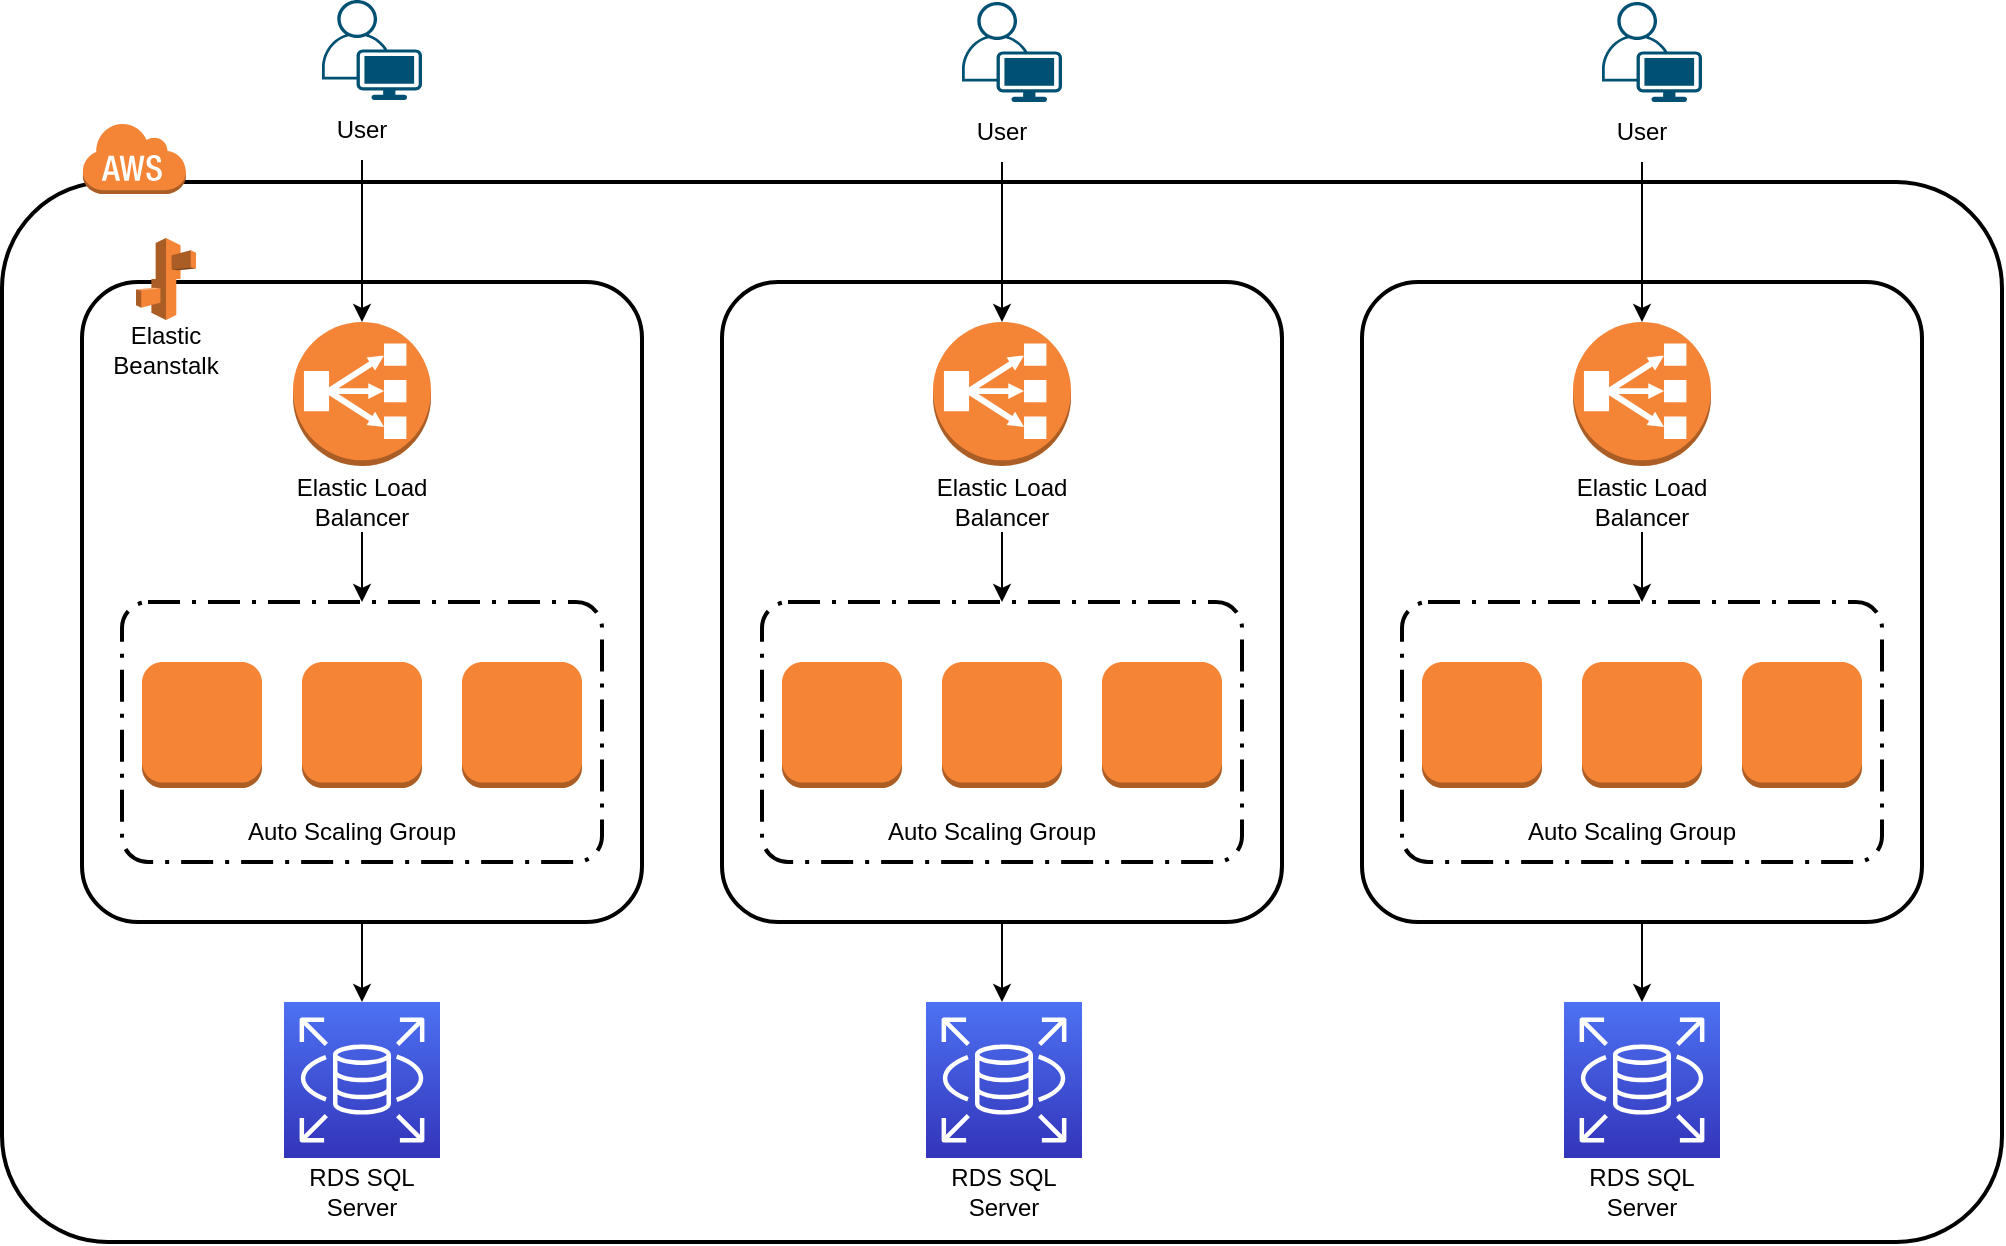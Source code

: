 <mxfile version="20.8.20" type="github"><diagram name="Page-1" id="CPpZzWBiEkZ7hRYgQkvV"><mxGraphModel dx="1674" dy="1896" grid="1" gridSize="10" guides="1" tooltips="1" connect="1" arrows="1" fold="1" page="1" pageScale="1" pageWidth="850" pageHeight="1100" math="0" shadow="0"><root><mxCell id="0"/><mxCell id="1" parent="0"/><mxCell id="5eavc-3VvFE7wKWaDWgl-7" value="" style="rounded=1;arcSize=10;dashed=0;fillColor=none;gradientColor=none;strokeWidth=2;" parent="1" vertex="1"><mxGeometry x="40" y="-50" width="1000" height="530" as="geometry"/></mxCell><mxCell id="5eavc-3VvFE7wKWaDWgl-65" value="" style="edgeStyle=orthogonalEdgeStyle;rounded=0;orthogonalLoop=1;jettySize=auto;html=1;" parent="1" source="5eavc-3VvFE7wKWaDWgl-9" target="5eavc-3VvFE7wKWaDWgl-28" edge="1"><mxGeometry relative="1" as="geometry"/></mxCell><mxCell id="5eavc-3VvFE7wKWaDWgl-9" value="" style="rounded=1;arcSize=10;dashed=0;fillColor=none;gradientColor=none;strokeWidth=2;" parent="1" vertex="1"><mxGeometry x="80" width="280" height="320" as="geometry"/></mxCell><mxCell id="5eavc-3VvFE7wKWaDWgl-8" value="" style="dashed=0;html=1;shape=mxgraph.aws3.cloud;fillColor=#F58536;gradientColor=none;dashed=0;" parent="1" vertex="1"><mxGeometry x="80" y="-80" width="52" height="36" as="geometry"/></mxCell><mxCell id="5eavc-3VvFE7wKWaDWgl-21" value="" style="group" parent="1" vertex="1" connectable="0"><mxGeometry x="180" y="20" width="80" height="105" as="geometry"/></mxCell><mxCell id="5eavc-3VvFE7wKWaDWgl-16" value="" style="outlineConnect=0;dashed=0;verticalLabelPosition=bottom;verticalAlign=top;align=center;html=1;shape=mxgraph.aws3.classic_load_balancer;fillColor=#F58536;gradientColor=none;" parent="5eavc-3VvFE7wKWaDWgl-21" vertex="1"><mxGeometry x="5.5" width="69" height="72" as="geometry"/></mxCell><mxCell id="5eavc-3VvFE7wKWaDWgl-20" value="Elastic Load Balancer" style="text;html=1;strokeColor=none;fillColor=none;align=center;verticalAlign=middle;whiteSpace=wrap;rounded=0;" parent="5eavc-3VvFE7wKWaDWgl-21" vertex="1"><mxGeometry y="75" width="80" height="30" as="geometry"/></mxCell><mxCell id="5eavc-3VvFE7wKWaDWgl-23" value="" style="group" parent="1" vertex="1" connectable="0"><mxGeometry x="100" y="160" width="240" height="130" as="geometry"/></mxCell><mxCell id="5eavc-3VvFE7wKWaDWgl-11" value="" style="rounded=1;arcSize=10;dashed=1;fillColor=none;gradientColor=none;dashPattern=8 3 1 3;strokeWidth=2;" parent="5eavc-3VvFE7wKWaDWgl-23" vertex="1"><mxGeometry width="240" height="130" as="geometry"/></mxCell><mxCell id="5eavc-3VvFE7wKWaDWgl-24" value="" style="group" parent="5eavc-3VvFE7wKWaDWgl-23" vertex="1" connectable="0"><mxGeometry x="10" y="30" width="210" height="100" as="geometry"/></mxCell><mxCell id="5eavc-3VvFE7wKWaDWgl-17" value="" style="outlineConnect=0;dashed=0;verticalLabelPosition=bottom;verticalAlign=top;align=center;html=1;shape=mxgraph.aws3.instance;fillColor=#F58534;gradientColor=none;" parent="5eavc-3VvFE7wKWaDWgl-24" vertex="1"><mxGeometry width="60" height="63" as="geometry"/></mxCell><mxCell id="5eavc-3VvFE7wKWaDWgl-22" value="Auto Scaling Group" style="text;html=1;strokeColor=none;fillColor=none;align=center;verticalAlign=middle;whiteSpace=wrap;rounded=0;" parent="5eavc-3VvFE7wKWaDWgl-24" vertex="1"><mxGeometry x="45" y="70" width="120" height="30" as="geometry"/></mxCell><mxCell id="5eavc-3VvFE7wKWaDWgl-19" value="" style="outlineConnect=0;dashed=0;verticalLabelPosition=bottom;verticalAlign=top;align=center;html=1;shape=mxgraph.aws3.instance;fillColor=#F58534;gradientColor=none;" parent="5eavc-3VvFE7wKWaDWgl-23" vertex="1"><mxGeometry x="170" y="30" width="60" height="63" as="geometry"/></mxCell><mxCell id="5eavc-3VvFE7wKWaDWgl-18" value="" style="outlineConnect=0;dashed=0;verticalLabelPosition=bottom;verticalAlign=top;align=center;html=1;shape=mxgraph.aws3.instance;fillColor=#F58534;gradientColor=none;" parent="5eavc-3VvFE7wKWaDWgl-23" vertex="1"><mxGeometry x="90" y="30" width="60" height="63" as="geometry"/></mxCell><mxCell id="5eavc-3VvFE7wKWaDWgl-30" value="" style="group" parent="1" vertex="1" connectable="0"><mxGeometry x="181" y="360" width="78" height="110" as="geometry"/></mxCell><mxCell id="5eavc-3VvFE7wKWaDWgl-28" value="" style="sketch=0;points=[[0,0,0],[0.25,0,0],[0.5,0,0],[0.75,0,0],[1,0,0],[0,1,0],[0.25,1,0],[0.5,1,0],[0.75,1,0],[1,1,0],[0,0.25,0],[0,0.5,0],[0,0.75,0],[1,0.25,0],[1,0.5,0],[1,0.75,0]];outlineConnect=0;fontColor=#232F3E;gradientColor=#4D72F3;gradientDirection=north;fillColor=#3334B9;strokeColor=#ffffff;dashed=0;verticalLabelPosition=bottom;verticalAlign=top;align=center;html=1;fontSize=12;fontStyle=0;aspect=fixed;shape=mxgraph.aws4.resourceIcon;resIcon=mxgraph.aws4.rds;" parent="5eavc-3VvFE7wKWaDWgl-30" vertex="1"><mxGeometry width="78" height="78" as="geometry"/></mxCell><mxCell id="5eavc-3VvFE7wKWaDWgl-29" value="RDS SQL Server" style="text;html=1;strokeColor=none;fillColor=none;align=center;verticalAlign=middle;whiteSpace=wrap;rounded=0;" parent="5eavc-3VvFE7wKWaDWgl-30" vertex="1"><mxGeometry x="9" y="80" width="60" height="30" as="geometry"/></mxCell><mxCell id="5eavc-3VvFE7wKWaDWgl-32" value="" style="group" parent="1" vertex="1" connectable="0"><mxGeometry x="190" y="-141" width="60" height="80" as="geometry"/></mxCell><mxCell id="5eavc-3VvFE7wKWaDWgl-5" value="" style="points=[[0.35,0,0],[0.98,0.51,0],[1,0.71,0],[0.67,1,0],[0,0.795,0],[0,0.65,0]];verticalLabelPosition=bottom;sketch=0;html=1;verticalAlign=top;aspect=fixed;align=center;pointerEvents=1;shape=mxgraph.cisco19.user;fillColor=#005073;strokeColor=none;" parent="5eavc-3VvFE7wKWaDWgl-32" vertex="1"><mxGeometry x="10" width="50" height="50" as="geometry"/></mxCell><mxCell id="5eavc-3VvFE7wKWaDWgl-31" value="User" style="text;html=1;strokeColor=none;fillColor=none;align=center;verticalAlign=middle;whiteSpace=wrap;rounded=0;" parent="5eavc-3VvFE7wKWaDWgl-32" vertex="1"><mxGeometry y="50" width="60" height="30" as="geometry"/></mxCell><mxCell id="5eavc-3VvFE7wKWaDWgl-33" value="" style="edgeStyle=orthogonalEdgeStyle;rounded=0;orthogonalLoop=1;jettySize=auto;html=1;" parent="1" source="5eavc-3VvFE7wKWaDWgl-31" target="5eavc-3VvFE7wKWaDWgl-16" edge="1"><mxGeometry relative="1" as="geometry"/></mxCell><mxCell id="5eavc-3VvFE7wKWaDWgl-35" value="" style="group" parent="1" vertex="1" connectable="0"><mxGeometry x="107" y="-22" width="60" height="71" as="geometry"/></mxCell><mxCell id="5eavc-3VvFE7wKWaDWgl-10" value="" style="dashed=0;html=1;shape=mxgraph.aws3.elastic_beanstalk;fillColor=#F58536;gradientColor=none;dashed=0;" parent="5eavc-3VvFE7wKWaDWgl-35" vertex="1"><mxGeometry width="30" height="41" as="geometry"/></mxCell><mxCell id="5eavc-3VvFE7wKWaDWgl-34" value="Elastic Beanstalk" style="text;html=1;strokeColor=none;fillColor=none;align=center;verticalAlign=middle;whiteSpace=wrap;rounded=0;" parent="5eavc-3VvFE7wKWaDWgl-35" vertex="1"><mxGeometry x="-15" y="41" width="60" height="30" as="geometry"/></mxCell><mxCell id="5eavc-3VvFE7wKWaDWgl-64" value="" style="edgeStyle=orthogonalEdgeStyle;rounded=0;orthogonalLoop=1;jettySize=auto;html=1;" parent="1" source="5eavc-3VvFE7wKWaDWgl-38" edge="1"><mxGeometry relative="1" as="geometry"><mxPoint x="540" y="360" as="targetPoint"/></mxGeometry></mxCell><mxCell id="5eavc-3VvFE7wKWaDWgl-38" value="" style="rounded=1;arcSize=10;dashed=0;fillColor=none;gradientColor=none;strokeWidth=2;" parent="1" vertex="1"><mxGeometry x="400" width="280" height="320" as="geometry"/></mxCell><mxCell id="5eavc-3VvFE7wKWaDWgl-39" value="" style="group" parent="1" vertex="1" connectable="0"><mxGeometry x="500" y="20" width="80" height="105" as="geometry"/></mxCell><mxCell id="5eavc-3VvFE7wKWaDWgl-40" value="" style="outlineConnect=0;dashed=0;verticalLabelPosition=bottom;verticalAlign=top;align=center;html=1;shape=mxgraph.aws3.classic_load_balancer;fillColor=#F58536;gradientColor=none;" parent="5eavc-3VvFE7wKWaDWgl-39" vertex="1"><mxGeometry x="5.5" width="69" height="72" as="geometry"/></mxCell><mxCell id="5eavc-3VvFE7wKWaDWgl-41" value="Elastic Load Balancer" style="text;html=1;strokeColor=none;fillColor=none;align=center;verticalAlign=middle;whiteSpace=wrap;rounded=0;" parent="5eavc-3VvFE7wKWaDWgl-39" vertex="1"><mxGeometry y="75" width="80" height="30" as="geometry"/></mxCell><mxCell id="5eavc-3VvFE7wKWaDWgl-42" value="" style="group" parent="1" vertex="1" connectable="0"><mxGeometry x="420" y="160" width="240" height="130" as="geometry"/></mxCell><mxCell id="5eavc-3VvFE7wKWaDWgl-43" value="" style="rounded=1;arcSize=10;dashed=1;fillColor=none;gradientColor=none;dashPattern=8 3 1 3;strokeWidth=2;" parent="5eavc-3VvFE7wKWaDWgl-42" vertex="1"><mxGeometry width="240" height="130" as="geometry"/></mxCell><mxCell id="5eavc-3VvFE7wKWaDWgl-44" value="" style="group" parent="5eavc-3VvFE7wKWaDWgl-42" vertex="1" connectable="0"><mxGeometry x="10" y="30" width="210" height="100" as="geometry"/></mxCell><mxCell id="5eavc-3VvFE7wKWaDWgl-45" value="" style="outlineConnect=0;dashed=0;verticalLabelPosition=bottom;verticalAlign=top;align=center;html=1;shape=mxgraph.aws3.instance;fillColor=#F58534;gradientColor=none;" parent="5eavc-3VvFE7wKWaDWgl-44" vertex="1"><mxGeometry width="60" height="63" as="geometry"/></mxCell><mxCell id="5eavc-3VvFE7wKWaDWgl-46" value="Auto Scaling Group" style="text;html=1;strokeColor=none;fillColor=none;align=center;verticalAlign=middle;whiteSpace=wrap;rounded=0;" parent="5eavc-3VvFE7wKWaDWgl-44" vertex="1"><mxGeometry x="45" y="70" width="120" height="30" as="geometry"/></mxCell><mxCell id="5eavc-3VvFE7wKWaDWgl-47" value="" style="outlineConnect=0;dashed=0;verticalLabelPosition=bottom;verticalAlign=top;align=center;html=1;shape=mxgraph.aws3.instance;fillColor=#F58534;gradientColor=none;" parent="5eavc-3VvFE7wKWaDWgl-42" vertex="1"><mxGeometry x="170" y="30" width="60" height="63" as="geometry"/></mxCell><mxCell id="5eavc-3VvFE7wKWaDWgl-48" value="" style="outlineConnect=0;dashed=0;verticalLabelPosition=bottom;verticalAlign=top;align=center;html=1;shape=mxgraph.aws3.instance;fillColor=#F58534;gradientColor=none;" parent="5eavc-3VvFE7wKWaDWgl-42" vertex="1"><mxGeometry x="90" y="30" width="60" height="63" as="geometry"/></mxCell><mxCell id="5eavc-3VvFE7wKWaDWgl-63" value="" style="edgeStyle=orthogonalEdgeStyle;rounded=0;orthogonalLoop=1;jettySize=auto;html=1;" parent="1" source="5eavc-3VvFE7wKWaDWgl-51" edge="1"><mxGeometry relative="1" as="geometry"><mxPoint x="860" y="360" as="targetPoint"/></mxGeometry></mxCell><mxCell id="5eavc-3VvFE7wKWaDWgl-51" value="" style="rounded=1;arcSize=10;dashed=0;fillColor=none;gradientColor=none;strokeWidth=2;" parent="1" vertex="1"><mxGeometry x="720" width="280" height="320" as="geometry"/></mxCell><mxCell id="5eavc-3VvFE7wKWaDWgl-52" value="" style="group" parent="1" vertex="1" connectable="0"><mxGeometry x="820" y="20" width="80" height="105" as="geometry"/></mxCell><mxCell id="5eavc-3VvFE7wKWaDWgl-53" value="" style="outlineConnect=0;dashed=0;verticalLabelPosition=bottom;verticalAlign=top;align=center;html=1;shape=mxgraph.aws3.classic_load_balancer;fillColor=#F58536;gradientColor=none;" parent="5eavc-3VvFE7wKWaDWgl-52" vertex="1"><mxGeometry x="5.5" width="69" height="72" as="geometry"/></mxCell><mxCell id="5eavc-3VvFE7wKWaDWgl-54" value="Elastic Load Balancer" style="text;html=1;strokeColor=none;fillColor=none;align=center;verticalAlign=middle;whiteSpace=wrap;rounded=0;" parent="5eavc-3VvFE7wKWaDWgl-52" vertex="1"><mxGeometry y="75" width="80" height="30" as="geometry"/></mxCell><mxCell id="5eavc-3VvFE7wKWaDWgl-55" value="" style="group" parent="1" vertex="1" connectable="0"><mxGeometry x="740" y="160" width="240" height="130" as="geometry"/></mxCell><mxCell id="5eavc-3VvFE7wKWaDWgl-56" value="" style="rounded=1;arcSize=10;dashed=1;fillColor=none;gradientColor=none;dashPattern=8 3 1 3;strokeWidth=2;" parent="5eavc-3VvFE7wKWaDWgl-55" vertex="1"><mxGeometry width="240" height="130" as="geometry"/></mxCell><mxCell id="5eavc-3VvFE7wKWaDWgl-57" value="" style="group" parent="5eavc-3VvFE7wKWaDWgl-55" vertex="1" connectable="0"><mxGeometry x="10" y="30" width="210" height="100" as="geometry"/></mxCell><mxCell id="5eavc-3VvFE7wKWaDWgl-58" value="" style="outlineConnect=0;dashed=0;verticalLabelPosition=bottom;verticalAlign=top;align=center;html=1;shape=mxgraph.aws3.instance;fillColor=#F58534;gradientColor=none;" parent="5eavc-3VvFE7wKWaDWgl-57" vertex="1"><mxGeometry width="60" height="63" as="geometry"/></mxCell><mxCell id="5eavc-3VvFE7wKWaDWgl-59" value="Auto Scaling Group" style="text;html=1;strokeColor=none;fillColor=none;align=center;verticalAlign=middle;whiteSpace=wrap;rounded=0;" parent="5eavc-3VvFE7wKWaDWgl-57" vertex="1"><mxGeometry x="45" y="70" width="120" height="30" as="geometry"/></mxCell><mxCell id="5eavc-3VvFE7wKWaDWgl-60" value="" style="outlineConnect=0;dashed=0;verticalLabelPosition=bottom;verticalAlign=top;align=center;html=1;shape=mxgraph.aws3.instance;fillColor=#F58534;gradientColor=none;" parent="5eavc-3VvFE7wKWaDWgl-55" vertex="1"><mxGeometry x="170" y="30" width="60" height="63" as="geometry"/></mxCell><mxCell id="5eavc-3VvFE7wKWaDWgl-61" value="" style="outlineConnect=0;dashed=0;verticalLabelPosition=bottom;verticalAlign=top;align=center;html=1;shape=mxgraph.aws3.instance;fillColor=#F58534;gradientColor=none;" parent="5eavc-3VvFE7wKWaDWgl-55" vertex="1"><mxGeometry x="90" y="30" width="60" height="63" as="geometry"/></mxCell><mxCell id="5eavc-3VvFE7wKWaDWgl-66" value="" style="group" parent="1" vertex="1" connectable="0"><mxGeometry x="502" y="360" width="78" height="110" as="geometry"/></mxCell><mxCell id="5eavc-3VvFE7wKWaDWgl-67" value="" style="sketch=0;points=[[0,0,0],[0.25,0,0],[0.5,0,0],[0.75,0,0],[1,0,0],[0,1,0],[0.25,1,0],[0.5,1,0],[0.75,1,0],[1,1,0],[0,0.25,0],[0,0.5,0],[0,0.75,0],[1,0.25,0],[1,0.5,0],[1,0.75,0]];outlineConnect=0;fontColor=#232F3E;gradientColor=#4D72F3;gradientDirection=north;fillColor=#3334B9;strokeColor=#ffffff;dashed=0;verticalLabelPosition=bottom;verticalAlign=top;align=center;html=1;fontSize=12;fontStyle=0;aspect=fixed;shape=mxgraph.aws4.resourceIcon;resIcon=mxgraph.aws4.rds;" parent="5eavc-3VvFE7wKWaDWgl-66" vertex="1"><mxGeometry width="78" height="78" as="geometry"/></mxCell><mxCell id="5eavc-3VvFE7wKWaDWgl-68" value="RDS SQL Server" style="text;html=1;strokeColor=none;fillColor=none;align=center;verticalAlign=middle;whiteSpace=wrap;rounded=0;" parent="5eavc-3VvFE7wKWaDWgl-66" vertex="1"><mxGeometry x="9" y="80" width="60" height="30" as="geometry"/></mxCell><mxCell id="5eavc-3VvFE7wKWaDWgl-69" value="" style="group" parent="1" vertex="1" connectable="0"><mxGeometry x="821" y="360" width="78" height="110" as="geometry"/></mxCell><mxCell id="5eavc-3VvFE7wKWaDWgl-70" value="" style="sketch=0;points=[[0,0,0],[0.25,0,0],[0.5,0,0],[0.75,0,0],[1,0,0],[0,1,0],[0.25,1,0],[0.5,1,0],[0.75,1,0],[1,1,0],[0,0.25,0],[0,0.5,0],[0,0.75,0],[1,0.25,0],[1,0.5,0],[1,0.75,0]];outlineConnect=0;fontColor=#232F3E;gradientColor=#4D72F3;gradientDirection=north;fillColor=#3334B9;strokeColor=#ffffff;dashed=0;verticalLabelPosition=bottom;verticalAlign=top;align=center;html=1;fontSize=12;fontStyle=0;aspect=fixed;shape=mxgraph.aws4.resourceIcon;resIcon=mxgraph.aws4.rds;" parent="5eavc-3VvFE7wKWaDWgl-69" vertex="1"><mxGeometry width="78" height="78" as="geometry"/></mxCell><mxCell id="5eavc-3VvFE7wKWaDWgl-71" value="RDS SQL Server" style="text;html=1;strokeColor=none;fillColor=none;align=center;verticalAlign=middle;whiteSpace=wrap;rounded=0;" parent="5eavc-3VvFE7wKWaDWgl-69" vertex="1"><mxGeometry x="9" y="80" width="60" height="30" as="geometry"/></mxCell><mxCell id="5eavc-3VvFE7wKWaDWgl-72" value="" style="edgeStyle=orthogonalEdgeStyle;rounded=0;orthogonalLoop=1;jettySize=auto;html=1;" parent="1" source="5eavc-3VvFE7wKWaDWgl-54" edge="1"><mxGeometry relative="1" as="geometry"><mxPoint x="860" y="160" as="targetPoint"/></mxGeometry></mxCell><mxCell id="5eavc-3VvFE7wKWaDWgl-73" value="" style="edgeStyle=orthogonalEdgeStyle;rounded=0;orthogonalLoop=1;jettySize=auto;html=1;" parent="1" source="5eavc-3VvFE7wKWaDWgl-41" edge="1"><mxGeometry relative="1" as="geometry"><mxPoint x="540" y="160" as="targetPoint"/></mxGeometry></mxCell><mxCell id="5eavc-3VvFE7wKWaDWgl-74" value="" style="edgeStyle=orthogonalEdgeStyle;rounded=0;orthogonalLoop=1;jettySize=auto;html=1;" parent="1" source="5eavc-3VvFE7wKWaDWgl-20" edge="1"><mxGeometry relative="1" as="geometry"><mxPoint x="220" y="160" as="targetPoint"/></mxGeometry></mxCell><mxCell id="5eavc-3VvFE7wKWaDWgl-75" value="" style="group" parent="1" vertex="1" connectable="0"><mxGeometry x="510" y="-140" width="60" height="80" as="geometry"/></mxCell><mxCell id="5eavc-3VvFE7wKWaDWgl-76" value="" style="points=[[0.35,0,0],[0.98,0.51,0],[1,0.71,0],[0.67,1,0],[0,0.795,0],[0,0.65,0]];verticalLabelPosition=bottom;sketch=0;html=1;verticalAlign=top;aspect=fixed;align=center;pointerEvents=1;shape=mxgraph.cisco19.user;fillColor=#005073;strokeColor=none;" parent="5eavc-3VvFE7wKWaDWgl-75" vertex="1"><mxGeometry x="10" width="50" height="50" as="geometry"/></mxCell><mxCell id="5eavc-3VvFE7wKWaDWgl-77" value="User" style="text;html=1;strokeColor=none;fillColor=none;align=center;verticalAlign=middle;whiteSpace=wrap;rounded=0;" parent="5eavc-3VvFE7wKWaDWgl-75" vertex="1"><mxGeometry y="50" width="60" height="30" as="geometry"/></mxCell><mxCell id="5eavc-3VvFE7wKWaDWgl-78" value="" style="group" parent="1" vertex="1" connectable="0"><mxGeometry x="830" y="-140" width="60" height="80" as="geometry"/></mxCell><mxCell id="5eavc-3VvFE7wKWaDWgl-79" value="" style="points=[[0.35,0,0],[0.98,0.51,0],[1,0.71,0],[0.67,1,0],[0,0.795,0],[0,0.65,0]];verticalLabelPosition=bottom;sketch=0;html=1;verticalAlign=top;aspect=fixed;align=center;pointerEvents=1;shape=mxgraph.cisco19.user;fillColor=#005073;strokeColor=none;" parent="5eavc-3VvFE7wKWaDWgl-78" vertex="1"><mxGeometry x="10" width="50" height="50" as="geometry"/></mxCell><mxCell id="5eavc-3VvFE7wKWaDWgl-80" value="User" style="text;html=1;strokeColor=none;fillColor=none;align=center;verticalAlign=middle;whiteSpace=wrap;rounded=0;" parent="5eavc-3VvFE7wKWaDWgl-78" vertex="1"><mxGeometry y="50" width="60" height="30" as="geometry"/></mxCell><mxCell id="5eavc-3VvFE7wKWaDWgl-81" value="" style="edgeStyle=orthogonalEdgeStyle;rounded=0;orthogonalLoop=1;jettySize=auto;html=1;" parent="1" source="5eavc-3VvFE7wKWaDWgl-80" target="5eavc-3VvFE7wKWaDWgl-53" edge="1"><mxGeometry relative="1" as="geometry"/></mxCell><mxCell id="5eavc-3VvFE7wKWaDWgl-82" value="" style="edgeStyle=orthogonalEdgeStyle;rounded=0;orthogonalLoop=1;jettySize=auto;html=1;" parent="1" source="5eavc-3VvFE7wKWaDWgl-77" target="5eavc-3VvFE7wKWaDWgl-40" edge="1"><mxGeometry relative="1" as="geometry"/></mxCell></root></mxGraphModel></diagram></mxfile>